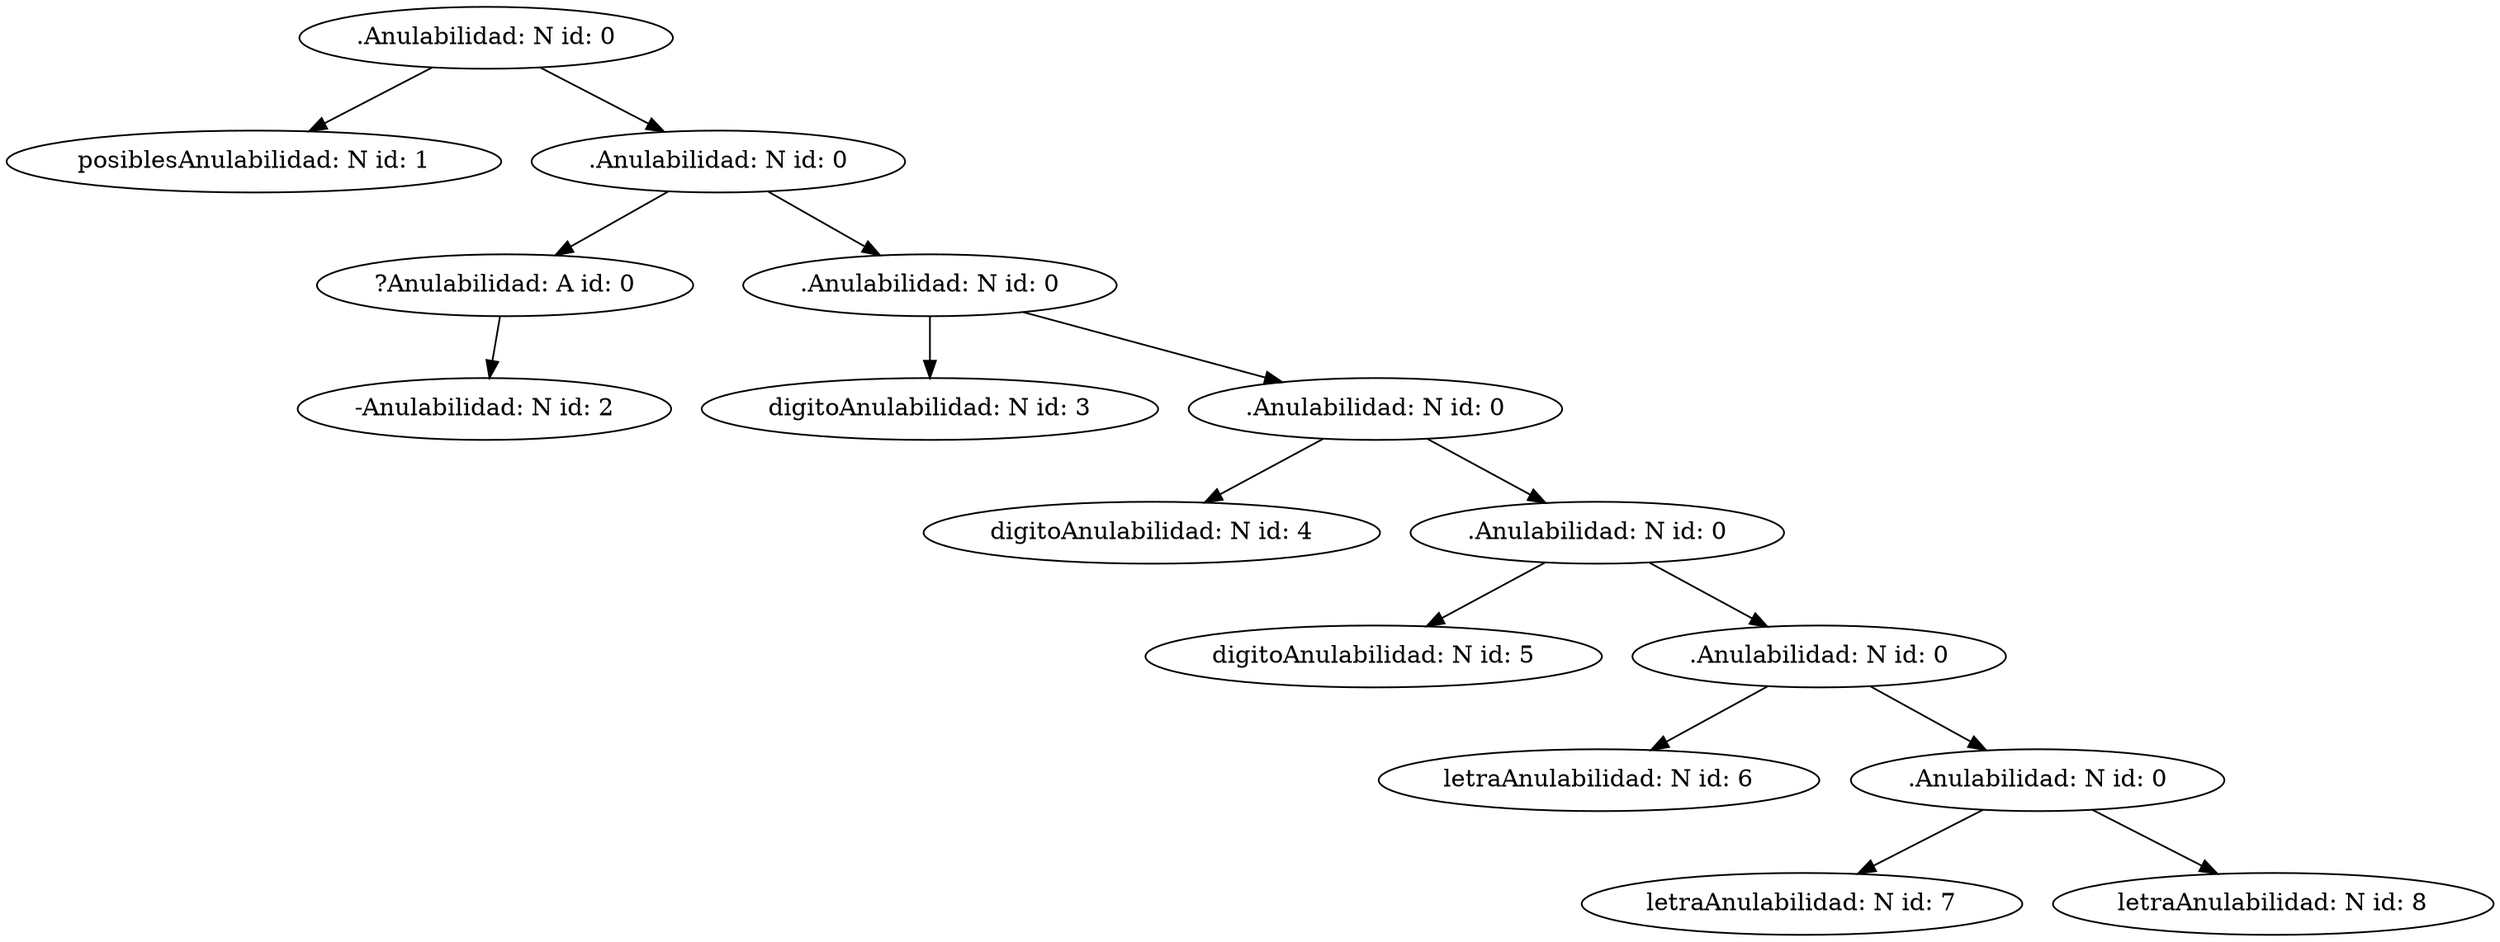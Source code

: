 Digraph Arbol{

node0[label = ".Anulabilidad: N id: 0"];
node0 -> node00
node00[label = "posiblesAnulabilidad: N id: 1"];
node0 -> node01
node01[label = ".Anulabilidad: N id: 0"];
node01 -> node010
node010[label = "?Anulabilidad: A id: 0"];
node010 -> node0100
node0100[label = "-Anulabilidad: N id: 2"];
node01 -> node011
node011[label = ".Anulabilidad: N id: 0"];
node011 -> node0110
node0110[label = "digitoAnulabilidad: N id: 3"];
node011 -> node0111
node0111[label = ".Anulabilidad: N id: 0"];
node0111 -> node01110
node01110[label = "digitoAnulabilidad: N id: 4"];
node0111 -> node01111
node01111[label = ".Anulabilidad: N id: 0"];
node01111 -> node011110
node011110[label = "digitoAnulabilidad: N id: 5"];
node01111 -> node011111
node011111[label = ".Anulabilidad: N id: 0"];
node011111 -> node0111110
node0111110[label = "letraAnulabilidad: N id: 6"];
node011111 -> node0111111
node0111111[label = ".Anulabilidad: N id: 0"];
node0111111 -> node01111110
node01111110[label = "letraAnulabilidad: N id: 7"];
node0111111 -> node01111111
node01111111[label = "letraAnulabilidad: N id: 8"];


}
